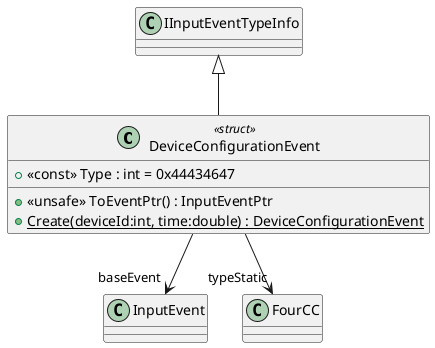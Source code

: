 @startuml
class DeviceConfigurationEvent <<struct>> {
    + <<const>> Type : int = 0x44434647
    + <<unsafe>> ToEventPtr() : InputEventPtr
    + {static} Create(deviceId:int, time:double) : DeviceConfigurationEvent
}
IInputEventTypeInfo <|-- DeviceConfigurationEvent
DeviceConfigurationEvent --> "baseEvent" InputEvent
DeviceConfigurationEvent --> "typeStatic" FourCC
@enduml
